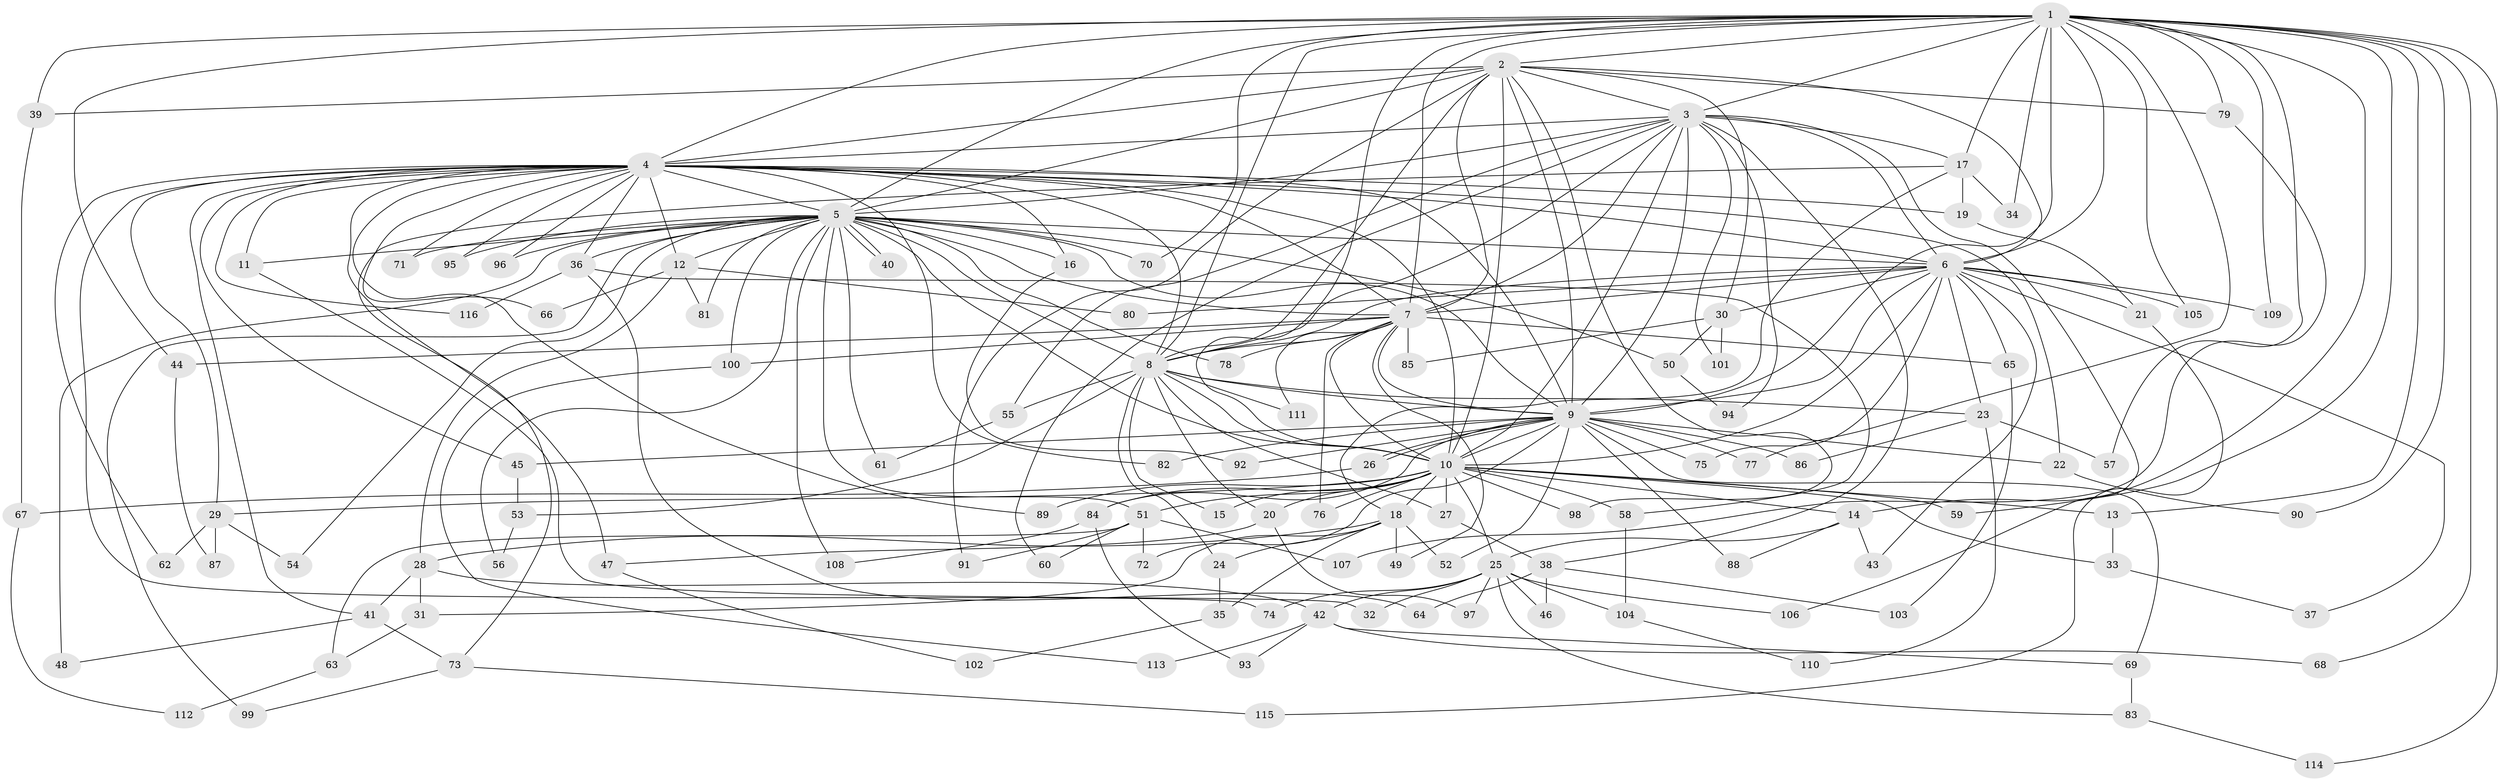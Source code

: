 // coarse degree distribution, {15: 0.05714285714285714, 9: 0.05714285714285714, 16: 0.02857142857142857, 10: 0.05714285714285714, 20: 0.02857142857142857, 11: 0.05714285714285714, 17: 0.02857142857142857, 5: 0.11428571428571428, 8: 0.02857142857142857, 3: 0.17142857142857143, 4: 0.2, 6: 0.08571428571428572, 7: 0.02857142857142857, 2: 0.05714285714285714}
// Generated by graph-tools (version 1.1) at 2025/49/03/04/25 22:49:23]
// undirected, 116 vertices, 257 edges
graph export_dot {
  node [color=gray90,style=filled];
  1;
  2;
  3;
  4;
  5;
  6;
  7;
  8;
  9;
  10;
  11;
  12;
  13;
  14;
  15;
  16;
  17;
  18;
  19;
  20;
  21;
  22;
  23;
  24;
  25;
  26;
  27;
  28;
  29;
  30;
  31;
  32;
  33;
  34;
  35;
  36;
  37;
  38;
  39;
  40;
  41;
  42;
  43;
  44;
  45;
  46;
  47;
  48;
  49;
  50;
  51;
  52;
  53;
  54;
  55;
  56;
  57;
  58;
  59;
  60;
  61;
  62;
  63;
  64;
  65;
  66;
  67;
  68;
  69;
  70;
  71;
  72;
  73;
  74;
  75;
  76;
  77;
  78;
  79;
  80;
  81;
  82;
  83;
  84;
  85;
  86;
  87;
  88;
  89;
  90;
  91;
  92;
  93;
  94;
  95;
  96;
  97;
  98;
  99;
  100;
  101;
  102;
  103;
  104;
  105;
  106;
  107;
  108;
  109;
  110;
  111;
  112;
  113;
  114;
  115;
  116;
  1 -- 2;
  1 -- 3;
  1 -- 4;
  1 -- 5;
  1 -- 6;
  1 -- 7;
  1 -- 8;
  1 -- 9;
  1 -- 10;
  1 -- 13;
  1 -- 14;
  1 -- 17;
  1 -- 34;
  1 -- 39;
  1 -- 44;
  1 -- 57;
  1 -- 59;
  1 -- 68;
  1 -- 70;
  1 -- 77;
  1 -- 79;
  1 -- 90;
  1 -- 105;
  1 -- 109;
  1 -- 114;
  2 -- 3;
  2 -- 4;
  2 -- 5;
  2 -- 6;
  2 -- 7;
  2 -- 8;
  2 -- 9;
  2 -- 10;
  2 -- 30;
  2 -- 39;
  2 -- 79;
  2 -- 91;
  2 -- 98;
  3 -- 4;
  3 -- 5;
  3 -- 6;
  3 -- 7;
  3 -- 8;
  3 -- 9;
  3 -- 10;
  3 -- 17;
  3 -- 38;
  3 -- 55;
  3 -- 60;
  3 -- 94;
  3 -- 101;
  3 -- 106;
  4 -- 5;
  4 -- 6;
  4 -- 7;
  4 -- 8;
  4 -- 9;
  4 -- 10;
  4 -- 11;
  4 -- 12;
  4 -- 16;
  4 -- 19;
  4 -- 22;
  4 -- 29;
  4 -- 36;
  4 -- 41;
  4 -- 45;
  4 -- 47;
  4 -- 62;
  4 -- 66;
  4 -- 71;
  4 -- 74;
  4 -- 82;
  4 -- 89;
  4 -- 95;
  4 -- 96;
  4 -- 116;
  5 -- 6;
  5 -- 7;
  5 -- 8;
  5 -- 9;
  5 -- 10;
  5 -- 11;
  5 -- 12;
  5 -- 16;
  5 -- 36;
  5 -- 40;
  5 -- 40;
  5 -- 48;
  5 -- 50;
  5 -- 51;
  5 -- 54;
  5 -- 56;
  5 -- 61;
  5 -- 70;
  5 -- 71;
  5 -- 78;
  5 -- 81;
  5 -- 95;
  5 -- 96;
  5 -- 99;
  5 -- 100;
  5 -- 108;
  6 -- 7;
  6 -- 8;
  6 -- 9;
  6 -- 10;
  6 -- 21;
  6 -- 23;
  6 -- 30;
  6 -- 37;
  6 -- 43;
  6 -- 65;
  6 -- 75;
  6 -- 80;
  6 -- 105;
  6 -- 109;
  7 -- 8;
  7 -- 9;
  7 -- 10;
  7 -- 44;
  7 -- 49;
  7 -- 65;
  7 -- 76;
  7 -- 78;
  7 -- 85;
  7 -- 100;
  7 -- 111;
  8 -- 9;
  8 -- 10;
  8 -- 15;
  8 -- 20;
  8 -- 23;
  8 -- 24;
  8 -- 27;
  8 -- 53;
  8 -- 55;
  8 -- 111;
  9 -- 10;
  9 -- 22;
  9 -- 26;
  9 -- 26;
  9 -- 45;
  9 -- 52;
  9 -- 69;
  9 -- 72;
  9 -- 75;
  9 -- 77;
  9 -- 82;
  9 -- 84;
  9 -- 86;
  9 -- 88;
  9 -- 92;
  10 -- 13;
  10 -- 14;
  10 -- 15;
  10 -- 18;
  10 -- 20;
  10 -- 25;
  10 -- 27;
  10 -- 29;
  10 -- 33;
  10 -- 51;
  10 -- 58;
  10 -- 59;
  10 -- 76;
  10 -- 84;
  10 -- 89;
  10 -- 98;
  11 -- 32;
  12 -- 28;
  12 -- 66;
  12 -- 80;
  12 -- 81;
  13 -- 33;
  14 -- 25;
  14 -- 43;
  14 -- 88;
  16 -- 92;
  17 -- 18;
  17 -- 19;
  17 -- 34;
  17 -- 73;
  18 -- 24;
  18 -- 28;
  18 -- 31;
  18 -- 35;
  18 -- 49;
  18 -- 52;
  19 -- 21;
  20 -- 47;
  20 -- 97;
  21 -- 115;
  22 -- 90;
  23 -- 57;
  23 -- 86;
  23 -- 110;
  24 -- 35;
  25 -- 32;
  25 -- 42;
  25 -- 46;
  25 -- 74;
  25 -- 83;
  25 -- 97;
  25 -- 104;
  25 -- 106;
  26 -- 67;
  27 -- 38;
  28 -- 31;
  28 -- 41;
  28 -- 42;
  29 -- 54;
  29 -- 62;
  29 -- 87;
  30 -- 50;
  30 -- 85;
  30 -- 101;
  31 -- 63;
  33 -- 37;
  35 -- 102;
  36 -- 58;
  36 -- 64;
  36 -- 116;
  38 -- 46;
  38 -- 64;
  38 -- 103;
  39 -- 67;
  41 -- 48;
  41 -- 73;
  42 -- 68;
  42 -- 69;
  42 -- 93;
  42 -- 113;
  44 -- 87;
  45 -- 53;
  47 -- 102;
  50 -- 94;
  51 -- 60;
  51 -- 63;
  51 -- 72;
  51 -- 91;
  51 -- 107;
  53 -- 56;
  55 -- 61;
  58 -- 104;
  63 -- 112;
  65 -- 103;
  67 -- 112;
  69 -- 83;
  73 -- 99;
  73 -- 115;
  79 -- 107;
  83 -- 114;
  84 -- 93;
  84 -- 108;
  100 -- 113;
  104 -- 110;
}
